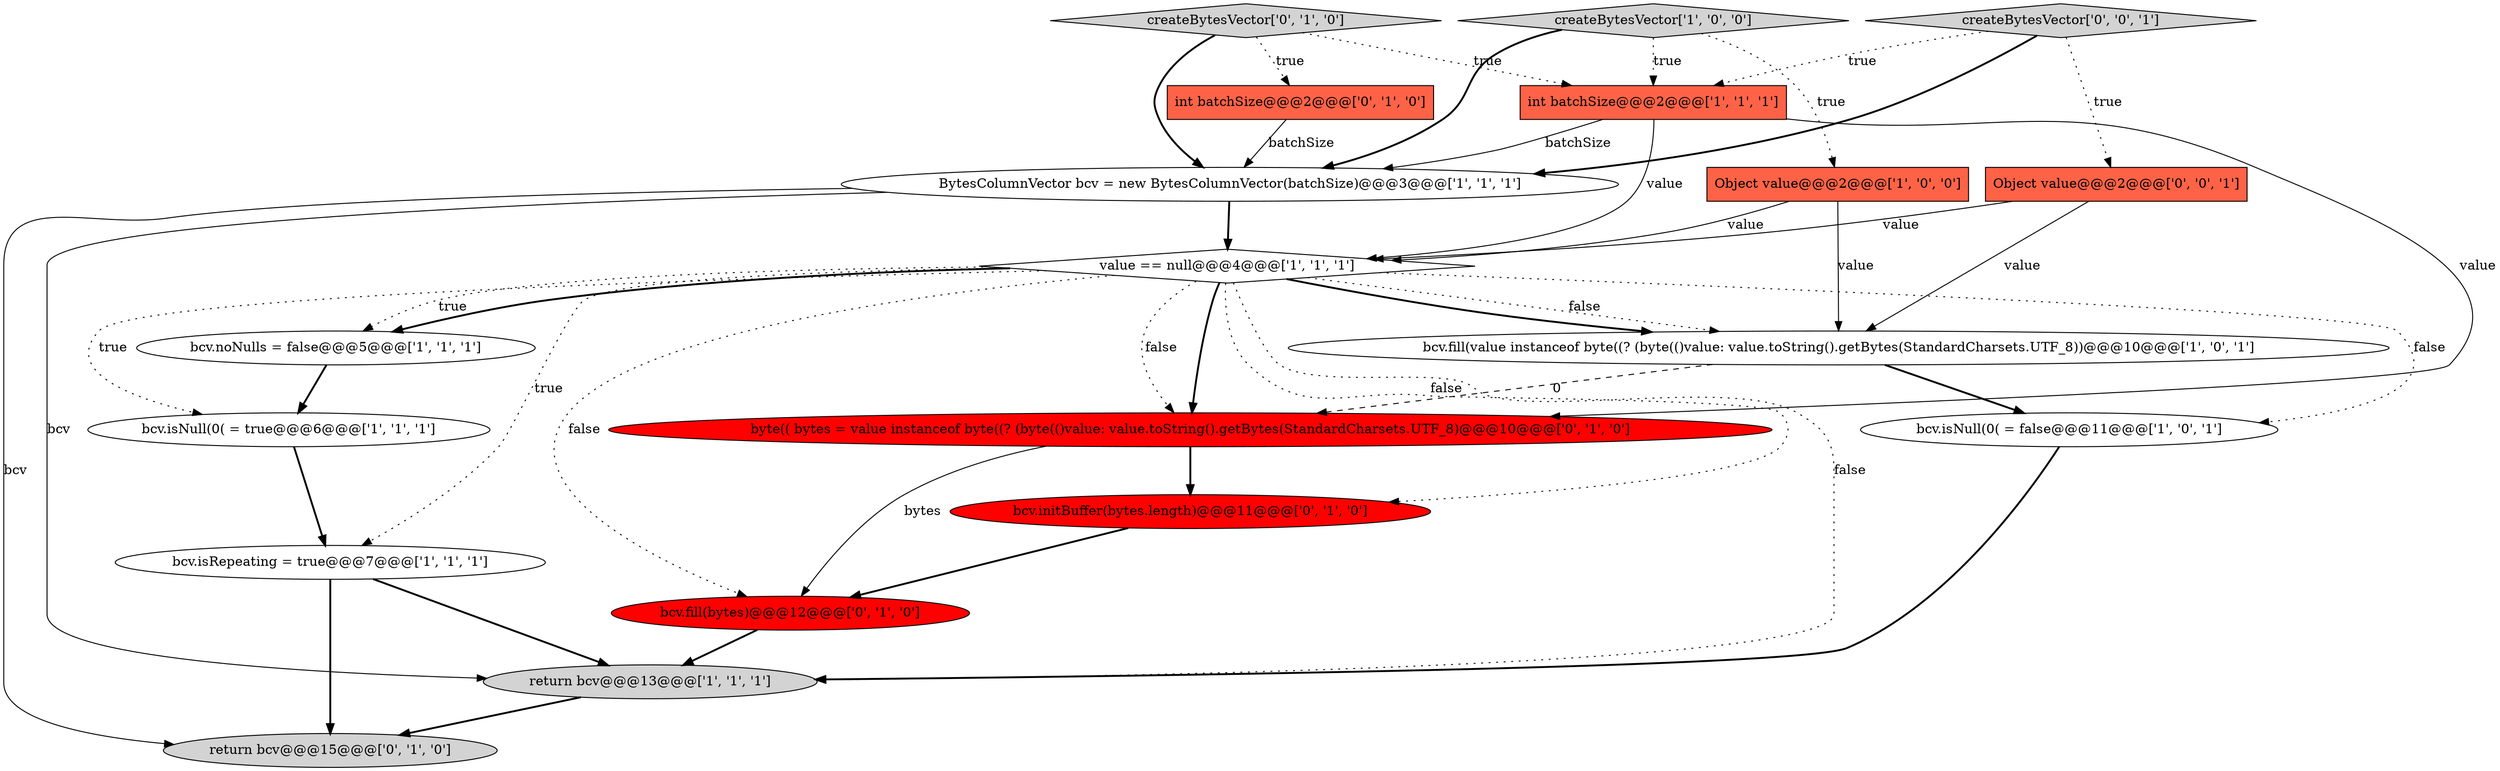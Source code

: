 digraph {
8 [style = filled, label = "value == null@@@4@@@['1', '1', '1']", fillcolor = white, shape = diamond image = "AAA0AAABBB1BBB"];
4 [style = filled, label = "bcv.isRepeating = true@@@7@@@['1', '1', '1']", fillcolor = white, shape = ellipse image = "AAA0AAABBB1BBB"];
7 [style = filled, label = "bcv.fill(value instanceof byte((? (byte(()value: value.toString().getBytes(StandardCharsets.UTF_8))@@@10@@@['1', '0', '1']", fillcolor = white, shape = ellipse image = "AAA0AAABBB1BBB"];
13 [style = filled, label = "createBytesVector['0', '1', '0']", fillcolor = lightgray, shape = diamond image = "AAA0AAABBB2BBB"];
0 [style = filled, label = "bcv.isNull(0( = true@@@6@@@['1', '1', '1']", fillcolor = white, shape = ellipse image = "AAA0AAABBB1BBB"];
10 [style = filled, label = "int batchSize@@@2@@@['1', '1', '1']", fillcolor = tomato, shape = box image = "AAA0AAABBB1BBB"];
17 [style = filled, label = "Object value@@@2@@@['0', '0', '1']", fillcolor = tomato, shape = box image = "AAA0AAABBB3BBB"];
9 [style = filled, label = "createBytesVector['1', '0', '0']", fillcolor = lightgray, shape = diamond image = "AAA0AAABBB1BBB"];
3 [style = filled, label = "BytesColumnVector bcv = new BytesColumnVector(batchSize)@@@3@@@['1', '1', '1']", fillcolor = white, shape = ellipse image = "AAA0AAABBB1BBB"];
1 [style = filled, label = "bcv.isNull(0( = false@@@11@@@['1', '0', '1']", fillcolor = white, shape = ellipse image = "AAA0AAABBB1BBB"];
6 [style = filled, label = "bcv.noNulls = false@@@5@@@['1', '1', '1']", fillcolor = white, shape = ellipse image = "AAA0AAABBB1BBB"];
11 [style = filled, label = "return bcv@@@15@@@['0', '1', '0']", fillcolor = lightgray, shape = ellipse image = "AAA0AAABBB2BBB"];
12 [style = filled, label = "int batchSize@@@2@@@['0', '1', '0']", fillcolor = tomato, shape = box image = "AAA0AAABBB2BBB"];
2 [style = filled, label = "return bcv@@@13@@@['1', '1', '1']", fillcolor = lightgray, shape = ellipse image = "AAA0AAABBB1BBB"];
14 [style = filled, label = "byte(( bytes = value instanceof byte((? (byte(()value: value.toString().getBytes(StandardCharsets.UTF_8)@@@10@@@['0', '1', '0']", fillcolor = red, shape = ellipse image = "AAA1AAABBB2BBB"];
18 [style = filled, label = "createBytesVector['0', '0', '1']", fillcolor = lightgray, shape = diamond image = "AAA0AAABBB3BBB"];
16 [style = filled, label = "bcv.initBuffer(bytes.length)@@@11@@@['0', '1', '0']", fillcolor = red, shape = ellipse image = "AAA1AAABBB2BBB"];
15 [style = filled, label = "bcv.fill(bytes)@@@12@@@['0', '1', '0']", fillcolor = red, shape = ellipse image = "AAA1AAABBB2BBB"];
5 [style = filled, label = "Object value@@@2@@@['1', '0', '0']", fillcolor = tomato, shape = box image = "AAA0AAABBB1BBB"];
14->16 [style = bold, label=""];
8->7 [style = dotted, label="false"];
16->15 [style = bold, label=""];
18->3 [style = bold, label=""];
15->2 [style = bold, label=""];
7->1 [style = bold, label=""];
13->12 [style = dotted, label="true"];
12->3 [style = solid, label="batchSize"];
10->3 [style = solid, label="batchSize"];
5->8 [style = solid, label="value"];
7->14 [style = dashed, label="0"];
17->7 [style = solid, label="value"];
8->14 [style = dotted, label="false"];
3->11 [style = solid, label="bcv"];
8->15 [style = dotted, label="false"];
10->14 [style = solid, label="value"];
8->14 [style = bold, label=""];
10->8 [style = solid, label="value"];
8->6 [style = bold, label=""];
14->15 [style = solid, label="bytes"];
6->0 [style = bold, label=""];
4->2 [style = bold, label=""];
13->10 [style = dotted, label="true"];
8->4 [style = dotted, label="true"];
8->2 [style = dotted, label="false"];
8->7 [style = bold, label=""];
18->10 [style = dotted, label="true"];
8->6 [style = dotted, label="true"];
13->3 [style = bold, label=""];
5->7 [style = solid, label="value"];
0->4 [style = bold, label=""];
3->8 [style = bold, label=""];
8->16 [style = dotted, label="false"];
9->3 [style = bold, label=""];
8->0 [style = dotted, label="true"];
1->2 [style = bold, label=""];
18->17 [style = dotted, label="true"];
17->8 [style = solid, label="value"];
4->11 [style = bold, label=""];
9->10 [style = dotted, label="true"];
8->1 [style = dotted, label="false"];
2->11 [style = bold, label=""];
3->2 [style = solid, label="bcv"];
9->5 [style = dotted, label="true"];
}
